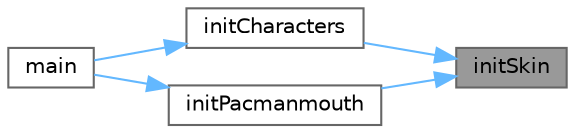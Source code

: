 digraph "initSkin"
{
 // LATEX_PDF_SIZE
  bgcolor="transparent";
  edge [fontname=Helvetica,fontsize=10,labelfontname=Helvetica,labelfontsize=10];
  node [fontname=Helvetica,fontsize=10,shape=box,height=0.2,width=0.4];
  rankdir="RL";
  Node1 [label="initSkin",height=0.2,width=0.4,color="gray40", fillcolor="grey60", style="filled", fontcolor="black",tooltip=" "];
  Node1 -> Node2 [dir="back",color="steelblue1",style="solid"];
  Node2 [label="initCharacters",height=0.2,width=0.4,color="grey40", fillcolor="white", style="filled",URL="$initialization_8cpp.html#afc7f1f6f705585a0191d53ef7f45b184",tooltip="Initialize the characters for the game."];
  Node2 -> Node3 [dir="back",color="steelblue1",style="solid"];
  Node3 [label="main",height=0.2,width=0.4,color="grey40", fillcolor="white", style="filled",URL="$main_8cpp.html#ae66f6b31b5ad750f1fe042a706a4e3d4",tooltip="The main function of the program This function initializes all the core elements of the program,..."];
  Node1 -> Node4 [dir="back",color="steelblue1",style="solid"];
  Node4 [label="initPacmanmouth",height=0.2,width=0.4,color="grey40", fillcolor="white", style="filled",URL="$initialization_8cpp.html#ab7748396f9ce97426eacae784594c02b",tooltip="Initialize the Pacman mouth."];
  Node4 -> Node3 [dir="back",color="steelblue1",style="solid"];
}
